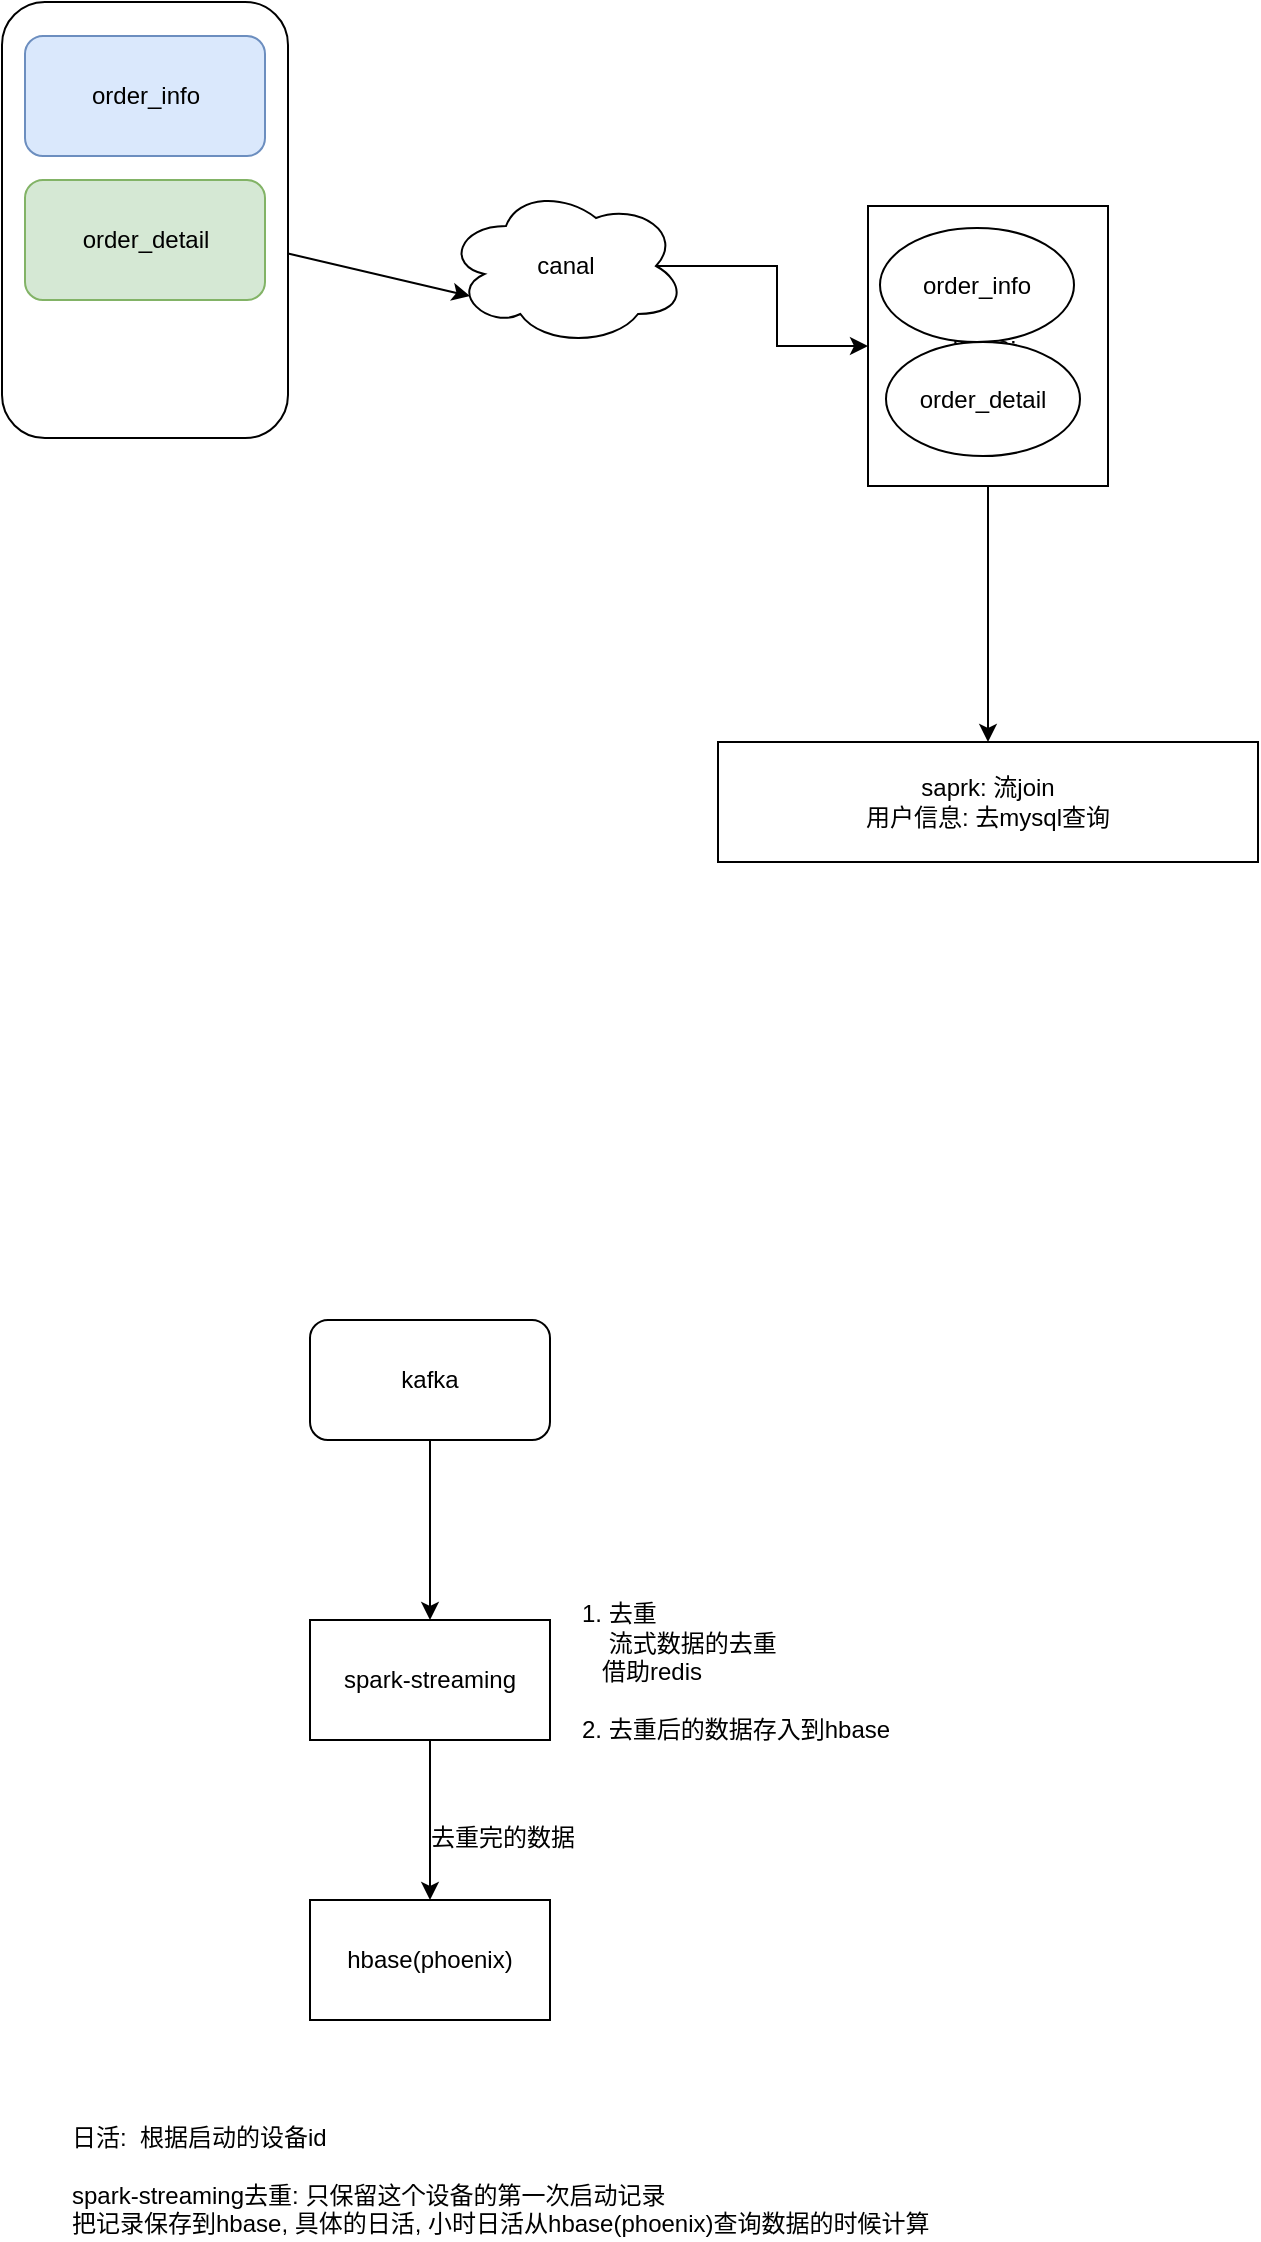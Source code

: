 <mxfile version="13.0.3" type="device" pages="6"><diagram id="ruZ9kAwGmxghLM6XpSH1" name="第 1 页"><mxGraphModel dx="926" dy="1796" grid="0" gridSize="10" guides="1" tooltips="1" connect="1" arrows="1" fold="1" page="1" pageScale="1" pageWidth="827" pageHeight="1169" math="0" shadow="0"><root><mxCell id="0"/><mxCell id="1" parent="0"/><mxCell id="-Avz1xJCeXcRrWB6h-_8-3" style="edgeStyle=orthogonalEdgeStyle;rounded=0;orthogonalLoop=1;jettySize=auto;html=1;exitX=0.5;exitY=1;exitDx=0;exitDy=0;entryX=0.5;entryY=0;entryDx=0;entryDy=0;" parent="1" source="-Avz1xJCeXcRrWB6h-_8-1" target="-Avz1xJCeXcRrWB6h-_8-2" edge="1"><mxGeometry relative="1" as="geometry"/></mxCell><mxCell id="-Avz1xJCeXcRrWB6h-_8-1" value="kafka" style="rounded=1;whiteSpace=wrap;html=1;" parent="1" vertex="1"><mxGeometry x="210" y="103" width="120" height="60" as="geometry"/></mxCell><mxCell id="-Avz1xJCeXcRrWB6h-_8-6" value="" style="edgeStyle=orthogonalEdgeStyle;rounded=0;orthogonalLoop=1;jettySize=auto;html=1;" parent="1" source="-Avz1xJCeXcRrWB6h-_8-2" target="-Avz1xJCeXcRrWB6h-_8-5" edge="1"><mxGeometry relative="1" as="geometry"/></mxCell><mxCell id="-Avz1xJCeXcRrWB6h-_8-2" value="spark-streaming" style="rounded=0;whiteSpace=wrap;html=1;" parent="1" vertex="1"><mxGeometry x="210" y="253" width="120" height="60" as="geometry"/></mxCell><mxCell id="-Avz1xJCeXcRrWB6h-_8-5" value="hbase(phoenix)" style="rounded=0;whiteSpace=wrap;html=1;" parent="1" vertex="1"><mxGeometry x="210" y="393" width="120" height="60" as="geometry"/></mxCell><mxCell id="-Avz1xJCeXcRrWB6h-_8-4" value="日活:&amp;nbsp; 根据启动的设备id&lt;br&gt;&lt;br&gt;spark-streaming去重: 只保留这个设备的第一次启动记录&lt;br&gt;把记录保存到hbase, 具体的日活, 小时日活从hbase(phoenix)查询数据的时候计算" style="text;html=1;align=left;verticalAlign=middle;resizable=0;points=[];autosize=1;" parent="1" vertex="1"><mxGeometry x="89" y="503" width="439" height="60" as="geometry"/></mxCell><mxCell id="-Avz1xJCeXcRrWB6h-_8-7" value="去重完的数据" style="text;html=1;align=center;verticalAlign=middle;resizable=0;points=[];autosize=1;" parent="1" vertex="1"><mxGeometry x="265" y="353" width="82" height="18" as="geometry"/></mxCell><mxCell id="-Avz1xJCeXcRrWB6h-_8-8" value="1. 去重&lt;br&gt;&amp;nbsp; &amp;nbsp; 流式数据的去重&lt;br&gt;&amp;nbsp; &amp;nbsp;借助redis&lt;br&gt;&lt;br&gt;2. 去重后的数据存入到hbase&lt;br&gt;&amp;nbsp;" style="text;html=1;align=left;verticalAlign=middle;resizable=0;points=[];autosize=1;" parent="1" vertex="1"><mxGeometry x="344" y="242" width="164" height="88" as="geometry"/></mxCell><mxCell id="9LwolkwMdfg3LmjE-R2D-2" value="" style="rounded=1;whiteSpace=wrap;html=1;" parent="1" vertex="1"><mxGeometry x="56" y="-556" width="143" height="218" as="geometry"/></mxCell><mxCell id="9LwolkwMdfg3LmjE-R2D-3" value="order_info" style="rounded=1;whiteSpace=wrap;html=1;fillColor=#dae8fc;strokeColor=#6c8ebf;" parent="1" vertex="1"><mxGeometry x="67.5" y="-539" width="120" height="60" as="geometry"/></mxCell><mxCell id="9LwolkwMdfg3LmjE-R2D-4" value="order_detail" style="rounded=1;whiteSpace=wrap;html=1;fillColor=#d5e8d4;strokeColor=#82b366;" parent="1" vertex="1"><mxGeometry x="67.5" y="-467" width="120" height="60" as="geometry"/></mxCell><mxCell id="9LwolkwMdfg3LmjE-R2D-9" style="edgeStyle=orthogonalEdgeStyle;rounded=0;orthogonalLoop=1;jettySize=auto;html=1;exitX=0.875;exitY=0.5;exitDx=0;exitDy=0;exitPerimeter=0;entryX=0;entryY=0.5;entryDx=0;entryDy=0;" parent="1" source="9LwolkwMdfg3LmjE-R2D-6" target="9LwolkwMdfg3LmjE-R2D-8" edge="1"><mxGeometry relative="1" as="geometry"/></mxCell><mxCell id="9LwolkwMdfg3LmjE-R2D-6" value="canal" style="ellipse;shape=cloud;whiteSpace=wrap;html=1;" parent="1" vertex="1"><mxGeometry x="278" y="-464" width="120" height="80" as="geometry"/></mxCell><mxCell id="9LwolkwMdfg3LmjE-R2D-7" value="" style="endArrow=classic;html=1;entryX=0.1;entryY=0.688;entryDx=0;entryDy=0;entryPerimeter=0;" parent="1" source="9LwolkwMdfg3LmjE-R2D-2" target="9LwolkwMdfg3LmjE-R2D-6" edge="1"><mxGeometry width="50" height="50" relative="1" as="geometry"><mxPoint x="385" y="-278" as="sourcePoint"/><mxPoint x="435" y="-328" as="targetPoint"/></mxGeometry></mxCell><mxCell id="9LwolkwMdfg3LmjE-R2D-11" value="" style="edgeStyle=orthogonalEdgeStyle;rounded=0;orthogonalLoop=1;jettySize=auto;html=1;" parent="1" source="9LwolkwMdfg3LmjE-R2D-8" target="9LwolkwMdfg3LmjE-R2D-10" edge="1"><mxGeometry relative="1" as="geometry"/></mxCell><mxCell id="9LwolkwMdfg3LmjE-R2D-8" value="kafka:&amp;nbsp;" style="rounded=0;whiteSpace=wrap;html=1;" parent="1" vertex="1"><mxGeometry x="489" y="-454" width="120" height="140" as="geometry"/></mxCell><mxCell id="9LwolkwMdfg3LmjE-R2D-10" value="saprk: 流join&lt;br&gt;用户信息: 去mysql查询" style="rounded=0;whiteSpace=wrap;html=1;" parent="1" vertex="1"><mxGeometry x="414" y="-186" width="270" height="60" as="geometry"/></mxCell><mxCell id="9LwolkwMdfg3LmjE-R2D-12" value="order_info" style="ellipse;whiteSpace=wrap;html=1;" parent="1" vertex="1"><mxGeometry x="495" y="-443" width="97" height="57" as="geometry"/></mxCell><mxCell id="9LwolkwMdfg3LmjE-R2D-13" value="order_detail" style="ellipse;whiteSpace=wrap;html=1;" parent="1" vertex="1"><mxGeometry x="498" y="-386" width="97" height="57" as="geometry"/></mxCell></root></mxGraphModel></diagram><diagram id="H9p1q81N6QcrOjoWzWjJ" name="第 2 页"><mxGraphModel dx="926" dy="627" grid="1" gridSize="10" guides="1" tooltips="1" connect="1" arrows="1" fold="1" page="1" pageScale="1" pageWidth="827" pageHeight="1169" math="0" shadow="0"><root><mxCell id="V-7Oqk-SBC6glsDVRpAv-0"/><mxCell id="V-7Oqk-SBC6glsDVRpAv-1" parent="V-7Oqk-SBC6glsDVRpAv-0"/><mxCell id="V-7Oqk-SBC6glsDVRpAv-4" style="edgeStyle=orthogonalEdgeStyle;rounded=0;orthogonalLoop=1;jettySize=auto;html=1;exitX=0.5;exitY=1;exitDx=0;exitDy=0;entryX=0.5;entryY=0;entryDx=0;entryDy=0;" parent="V-7Oqk-SBC6glsDVRpAv-1" source="V-7Oqk-SBC6glsDVRpAv-2" target="V-7Oqk-SBC6glsDVRpAv-3" edge="1"><mxGeometry relative="1" as="geometry"/></mxCell><mxCell id="V-7Oqk-SBC6glsDVRpAv-2" value="app" style="ellipse;whiteSpace=wrap;html=1;" parent="V-7Oqk-SBC6glsDVRpAv-1" vertex="1"><mxGeometry x="120" y="50" width="120" height="80" as="geometry"/></mxCell><mxCell id="V-7Oqk-SBC6glsDVRpAv-6" value="" style="edgeStyle=orthogonalEdgeStyle;rounded=0;orthogonalLoop=1;jettySize=auto;html=1;" parent="V-7Oqk-SBC6glsDVRpAv-1" source="V-7Oqk-SBC6glsDVRpAv-3" target="V-7Oqk-SBC6glsDVRpAv-5" edge="1"><mxGeometry relative="1" as="geometry"/></mxCell><mxCell id="V-7Oqk-SBC6glsDVRpAv-3" value="nginx" style="rounded=1;whiteSpace=wrap;html=1;" parent="V-7Oqk-SBC6glsDVRpAv-1" vertex="1"><mxGeometry x="120" y="220" width="120" height="60" as="geometry"/></mxCell><mxCell id="V-7Oqk-SBC6glsDVRpAv-8" value="" style="edgeStyle=orthogonalEdgeStyle;rounded=0;orthogonalLoop=1;jettySize=auto;html=1;" parent="V-7Oqk-SBC6glsDVRpAv-1" source="V-7Oqk-SBC6glsDVRpAv-5" target="V-7Oqk-SBC6glsDVRpAv-7" edge="1"><mxGeometry relative="1" as="geometry"/></mxCell><mxCell id="V-7Oqk-SBC6glsDVRpAv-5" value="logger服务器" style="rounded=1;whiteSpace=wrap;html=1;" parent="V-7Oqk-SBC6glsDVRpAv-1" vertex="1"><mxGeometry x="120" y="360" width="120" height="60" as="geometry"/></mxCell><mxCell id="V-7Oqk-SBC6glsDVRpAv-10" value="" style="edgeStyle=orthogonalEdgeStyle;rounded=0;orthogonalLoop=1;jettySize=auto;html=1;" parent="V-7Oqk-SBC6glsDVRpAv-1" source="V-7Oqk-SBC6glsDVRpAv-7" target="V-7Oqk-SBC6glsDVRpAv-9" edge="1"><mxGeometry relative="1" as="geometry"/></mxCell><mxCell id="V-7Oqk-SBC6glsDVRpAv-7" value="Kafka" style="rounded=1;whiteSpace=wrap;html=1;" parent="V-7Oqk-SBC6glsDVRpAv-1" vertex="1"><mxGeometry x="120" y="500" width="120" height="60" as="geometry"/></mxCell><mxCell id="V-7Oqk-SBC6glsDVRpAv-12" value="" style="edgeStyle=orthogonalEdgeStyle;rounded=0;orthogonalLoop=1;jettySize=auto;html=1;" parent="V-7Oqk-SBC6glsDVRpAv-1" source="V-7Oqk-SBC6glsDVRpAv-9" target="V-7Oqk-SBC6glsDVRpAv-11" edge="1"><mxGeometry relative="1" as="geometry"/></mxCell><mxCell id="V-7Oqk-SBC6glsDVRpAv-14" style="edgeStyle=orthogonalEdgeStyle;rounded=0;orthogonalLoop=1;jettySize=auto;html=1;exitX=1;exitY=0.25;exitDx=0;exitDy=0;entryX=0.07;entryY=0.4;entryDx=0;entryDy=0;entryPerimeter=0;" parent="V-7Oqk-SBC6glsDVRpAv-1" source="V-7Oqk-SBC6glsDVRpAv-9" target="V-7Oqk-SBC6glsDVRpAv-13" edge="1"><mxGeometry relative="1" as="geometry"/></mxCell><mxCell id="V-7Oqk-SBC6glsDVRpAv-9" value="SparkStreaming 启动去重, 只保留第一次启动的详情, 写入到hbase" style="rounded=1;whiteSpace=wrap;html=1;" parent="V-7Oqk-SBC6glsDVRpAv-1" vertex="1"><mxGeometry x="120" y="640" width="120" height="60" as="geometry"/></mxCell><mxCell id="V-7Oqk-SBC6glsDVRpAv-24" style="edgeStyle=orthogonalEdgeStyle;rounded=0;orthogonalLoop=1;jettySize=auto;html=1;exitX=0.5;exitY=1;exitDx=0;exitDy=0;entryX=0.5;entryY=0;entryDx=0;entryDy=0;" parent="V-7Oqk-SBC6glsDVRpAv-1" source="V-7Oqk-SBC6glsDVRpAv-11" target="V-7Oqk-SBC6glsDVRpAv-21" edge="1"><mxGeometry relative="1" as="geometry"/></mxCell><mxCell id="V-7Oqk-SBC6glsDVRpAv-11" value="hbasse" style="rounded=1;whiteSpace=wrap;html=1;" parent="V-7Oqk-SBC6glsDVRpAv-1" vertex="1"><mxGeometry x="120" y="780" width="120" height="60" as="geometry"/></mxCell><mxCell id="V-7Oqk-SBC6glsDVRpAv-15" style="edgeStyle=orthogonalEdgeStyle;rounded=0;orthogonalLoop=1;jettySize=auto;html=1;exitX=0.13;exitY=0.77;exitDx=0;exitDy=0;exitPerimeter=0;entryX=1;entryY=0.75;entryDx=0;entryDy=0;" parent="V-7Oqk-SBC6glsDVRpAv-1" source="V-7Oqk-SBC6glsDVRpAv-13" target="V-7Oqk-SBC6glsDVRpAv-9" edge="1"><mxGeometry relative="1" as="geometry"/></mxCell><mxCell id="V-7Oqk-SBC6glsDVRpAv-13" value="redis" style="ellipse;shape=cloud;whiteSpace=wrap;html=1;" parent="V-7Oqk-SBC6glsDVRpAv-1" vertex="1"><mxGeometry x="294" y="610" width="120" height="80" as="geometry"/></mxCell><mxCell id="V-7Oqk-SBC6glsDVRpAv-16" value="Actor" style="shape=umlActor;verticalLabelPosition=bottom;labelBackgroundColor=#ffffff;verticalAlign=top;html=1;outlineConnect=0;" parent="V-7Oqk-SBC6glsDVRpAv-1" vertex="1"><mxGeometry x="610" y="910" width="30" height="60" as="geometry"/></mxCell><mxCell id="V-7Oqk-SBC6glsDVRpAv-19" style="edgeStyle=orthogonalEdgeStyle;rounded=0;orthogonalLoop=1;jettySize=auto;html=1;exitX=1;exitY=0.5;exitDx=0;exitDy=0;entryX=0;entryY=0.333;entryDx=0;entryDy=0;entryPerimeter=0;" parent="V-7Oqk-SBC6glsDVRpAv-1" source="V-7Oqk-SBC6glsDVRpAv-17" target="V-7Oqk-SBC6glsDVRpAv-16" edge="1"><mxGeometry relative="1" as="geometry"/></mxCell><mxCell id="V-7Oqk-SBC6glsDVRpAv-17" value="前端" style="shape=process;whiteSpace=wrap;html=1;backgroundOutline=1;" parent="V-7Oqk-SBC6glsDVRpAv-1" vertex="1"><mxGeometry x="390" y="900" width="120" height="60" as="geometry"/></mxCell><mxCell id="V-7Oqk-SBC6glsDVRpAv-23" style="edgeStyle=orthogonalEdgeStyle;rounded=0;orthogonalLoop=1;jettySize=auto;html=1;exitX=1;exitY=0.5;exitDx=0;exitDy=0;" parent="V-7Oqk-SBC6glsDVRpAv-1" source="V-7Oqk-SBC6glsDVRpAv-21" target="V-7Oqk-SBC6glsDVRpAv-17" edge="1"><mxGeometry relative="1" as="geometry"/></mxCell><mxCell id="V-7Oqk-SBC6glsDVRpAv-21" value="tomcat服务器&lt;br&gt;提供访问接口, 给前端" style="rounded=1;whiteSpace=wrap;html=1;" parent="V-7Oqk-SBC6glsDVRpAv-1" vertex="1"><mxGeometry x="120" y="910" width="120" height="60" as="geometry"/></mxCell><mxCell id="V-7Oqk-SBC6glsDVRpAv-25" value="json" style="text;html=1;align=center;verticalAlign=middle;resizable=0;points=[];autosize=1;" parent="V-7Oqk-SBC6glsDVRpAv-1" vertex="1"><mxGeometry x="290" y="910" width="40" height="20" as="geometry"/></mxCell></root></mxGraphModel></diagram><diagram id="JGQwTKk-5txc2WlatqfH" name="第 3 页"><mxGraphModel dx="926" dy="627" grid="1" gridSize="10" guides="1" tooltips="1" connect="1" arrows="1" fold="1" page="1" pageScale="1" pageWidth="827" pageHeight="1169" math="0" shadow="0"><root><mxCell id="qjzmPY2KwQJCeibs7ZrW-0"/><mxCell id="qjzmPY2KwQJCeibs7ZrW-1" parent="qjzmPY2KwQJCeibs7ZrW-0"/><mxCell id="qjzmPY2KwQJCeibs7ZrW-2" value="&lt;font style=&quot;font-size: 18px&quot;&gt;自己访问mysql:&amp;nbsp; 加载驱动, 获取PrepareState, 执行, 解析resultSet&lt;/font&gt;" style="text;html=1;align=center;verticalAlign=middle;resizable=0;points=[];autosize=1;" parent="qjzmPY2KwQJCeibs7ZrW-1" vertex="1"><mxGeometry x="10" y="20" width="540" height="20" as="geometry"/></mxCell><mxCell id="qjzmPY2KwQJCeibs7ZrW-6" value="&lt;font style=&quot;font-size: 18px&quot;&gt;1. sql语句需要开发者自己来完成&lt;br&gt;2. 如何把解析好的结果给开发者?&lt;br&gt;&amp;nbsp; &amp;nbsp; &amp;nbsp; &amp;nbsp;通过开发自己来定义接口, 通过接口中的方法来返回最终的结果&lt;br&gt;&lt;/font&gt;" style="rounded=1;whiteSpace=wrap;html=1;fillColor=#fff2cc;strokeColor=#d6b656;align=left;" parent="qjzmPY2KwQJCeibs7ZrW-1" vertex="1"><mxGeometry x="10" y="60" width="581" height="60" as="geometry"/></mxCell></root></mxGraphModel></diagram><diagram id="6U7BGbibSFs0POZ5bG2E" name="第 4 页"><mxGraphModel dx="926" dy="627" grid="0" gridSize="10" guides="1" tooltips="1" connect="1" arrows="1" fold="1" page="1" pageScale="1" pageWidth="827" pageHeight="1169" math="0" shadow="0"><root><mxCell id="XvxeRoeV-5-Q_rss83Fa-0"/><mxCell id="XvxeRoeV-5-Q_rss83Fa-1" parent="XvxeRoeV-5-Q_rss83Fa-0"/><mxCell id="XvxeRoeV-5-Q_rss83Fa-4" style="edgeStyle=orthogonalEdgeStyle;rounded=0;orthogonalLoop=1;jettySize=auto;html=1;exitX=1;exitY=0.5;exitDx=0;exitDy=0;entryX=0;entryY=0.5;entryDx=0;entryDy=0;" parent="XvxeRoeV-5-Q_rss83Fa-1" source="XvxeRoeV-5-Q_rss83Fa-2" target="XvxeRoeV-5-Q_rss83Fa-3" edge="1"><mxGeometry relative="1" as="geometry"/></mxCell><mxCell id="XvxeRoeV-5-Q_rss83Fa-2" value="msyql" style="shape=cylinder;whiteSpace=wrap;html=1;boundedLbl=1;backgroundOutline=1;" parent="XvxeRoeV-5-Q_rss83Fa-1" vertex="1"><mxGeometry x="100" y="120" width="60" height="80" as="geometry"/></mxCell><mxCell id="XvxeRoeV-5-Q_rss83Fa-3" value="" style="rounded=1;whiteSpace=wrap;html=1;" parent="XvxeRoeV-5-Q_rss83Fa-1" vertex="1"><mxGeometry x="270" y="130" width="256" height="60" as="geometry"/></mxCell><mxCell id="XvxeRoeV-5-Q_rss83Fa-5" value="canal" style="text;html=1;align=center;verticalAlign=middle;resizable=0;points=[];autosize=1;" parent="XvxeRoeV-5-Q_rss83Fa-1" vertex="1"><mxGeometry x="275" y="110" width="40" height="20" as="geometry"/></mxCell><mxCell id="XvxeRoeV-5-Q_rss83Fa-6" value="模拟数据" style="text;html=1;align=center;verticalAlign=middle;resizable=0;points=[];autosize=1;" parent="XvxeRoeV-5-Q_rss83Fa-1" vertex="1"><mxGeometry x="33" y="61" width="58" height="18" as="geometry"/></mxCell><mxCell id="XvxeRoeV-5-Q_rss83Fa-7" value="" style="shape=flexArrow;endArrow=classic;html=1;" parent="XvxeRoeV-5-Q_rss83Fa-1" edge="1"><mxGeometry width="50" height="50" relative="1" as="geometry"><mxPoint x="81" y="85" as="sourcePoint"/><mxPoint x="99" y="170" as="targetPoint"/></mxGeometry></mxCell><mxCell id="XvxeRoeV-5-Q_rss83Fa-8" value="实例" style="ellipse;whiteSpace=wrap;html=1;fillColor=#ffe6cc;strokeColor=#d79b00;" parent="XvxeRoeV-5-Q_rss83Fa-1" vertex="1"><mxGeometry x="287" y="144" width="52" height="40" as="geometry"/></mxCell><mxCell id="XvxeRoeV-5-Q_rss83Fa-11" style="edgeStyle=orthogonalEdgeStyle;rounded=0;orthogonalLoop=1;jettySize=auto;html=1;exitX=0.5;exitY=1;exitDx=0;exitDy=0;" parent="XvxeRoeV-5-Q_rss83Fa-1" source="XvxeRoeV-5-Q_rss83Fa-9" target="XvxeRoeV-5-Q_rss83Fa-10" edge="1"><mxGeometry relative="1" as="geometry"/></mxCell><mxCell id="XvxeRoeV-5-Q_rss83Fa-9" value="实例" style="ellipse;whiteSpace=wrap;html=1;fillColor=#ffe6cc;strokeColor=#d79b00;" parent="XvxeRoeV-5-Q_rss83Fa-1" vertex="1"><mxGeometry x="352" y="144" width="52" height="40" as="geometry"/></mxCell><mxCell id="XvxeRoeV-5-Q_rss83Fa-13" style="edgeStyle=orthogonalEdgeStyle;rounded=0;orthogonalLoop=1;jettySize=auto;html=1;exitX=0.5;exitY=1;exitDx=0;exitDy=0;entryX=0.5;entryY=0;entryDx=0;entryDy=0;" parent="XvxeRoeV-5-Q_rss83Fa-1" source="XvxeRoeV-5-Q_rss83Fa-10" target="XvxeRoeV-5-Q_rss83Fa-12" edge="1"><mxGeometry relative="1" as="geometry"/></mxCell><mxCell id="XvxeRoeV-5-Q_rss83Fa-10" value="canal客户端" style="rounded=1;whiteSpace=wrap;html=1;" parent="XvxeRoeV-5-Q_rss83Fa-1" vertex="1"><mxGeometry x="307" y="294" width="120" height="60" as="geometry"/></mxCell><mxCell id="XvxeRoeV-5-Q_rss83Fa-12" value="kafka集群" style="rounded=1;whiteSpace=wrap;html=1;" parent="XvxeRoeV-5-Q_rss83Fa-1" vertex="1"><mxGeometry x="307" y="406" width="120" height="60" as="geometry"/></mxCell></root></mxGraphModel></diagram><diagram id="aArcYpWBoNvKd4bPnlil" name="第 5 页"><mxGraphModel dx="926" dy="627" grid="0" gridSize="10" guides="1" tooltips="1" connect="1" arrows="1" fold="1" page="1" pageScale="1" pageWidth="827" pageHeight="1169" math="0" shadow="0"><root><mxCell id="Im33GTTE6wMWCVEsmNNe-0"/><mxCell id="Im33GTTE6wMWCVEsmNNe-1" parent="Im33GTTE6wMWCVEsmNNe-0"/><mxCell id="Im33GTTE6wMWCVEsmNNe-2" value="" style="rounded=0;whiteSpace=wrap;html=1;fillColor=#dae8fc;strokeColor=#6c8ebf;" parent="Im33GTTE6wMWCVEsmNNe-1" vertex="1"><mxGeometry x="67" y="125" width="722" height="300" as="geometry"/></mxCell><mxCell id="Im33GTTE6wMWCVEsmNNe-3" value="message: 是多条sql导致变化" style="text;html=1;strokeColor=none;fillColor=none;align=center;verticalAlign=middle;whiteSpace=wrap;rounded=0;" parent="Im33GTTE6wMWCVEsmNNe-1" vertex="1"><mxGeometry x="78" y="125" width="178" height="20" as="geometry"/></mxCell><mxCell id="Im33GTTE6wMWCVEsmNNe-4" value="" style="rounded=1;whiteSpace=wrap;html=1;fillColor=#fff2cc;strokeColor=#d6b656;" parent="Im33GTTE6wMWCVEsmNNe-1" vertex="1"><mxGeometry x="83" y="158" width="339" height="248" as="geometry"/></mxCell><mxCell id="Im33GTTE6wMWCVEsmNNe-5" value="Entry:&amp;nbsp; 一条sql导致的变化" style="text;html=1;strokeColor=none;fillColor=none;align=center;verticalAlign=middle;whiteSpace=wrap;rounded=0;" parent="Im33GTTE6wMWCVEsmNNe-1" vertex="1"><mxGeometry x="78" y="172" width="178" height="20" as="geometry"/></mxCell><mxCell id="Im33GTTE6wMWCVEsmNNe-6" value="" style="rounded=1;whiteSpace=wrap;html=1;fillColor=#fff2cc;strokeColor=#d6b656;" parent="Im33GTTE6wMWCVEsmNNe-1" vertex="1"><mxGeometry x="457" y="156" width="322" height="249" as="geometry"/></mxCell><mxCell id="Im33GTTE6wMWCVEsmNNe-7" value="Entry:&amp;nbsp; 一条sql导致的变化" style="text;html=1;strokeColor=none;fillColor=none;align=center;verticalAlign=middle;whiteSpace=wrap;rounded=0;" parent="Im33GTTE6wMWCVEsmNNe-1" vertex="1"><mxGeometry x="460" y="168" width="178" height="20" as="geometry"/></mxCell><mxCell id="Im33GTTE6wMWCVEsmNNe-8" value="" style="rounded=1;whiteSpace=wrap;html=1;fillColor=#d5e8d4;strokeColor=#82b366;" parent="Im33GTTE6wMWCVEsmNNe-1" vertex="1"><mxGeometry x="91" y="197" width="318" height="187" as="geometry"/></mxCell><mxCell id="Im33GTTE6wMWCVEsmNNe-9" value="StoreValue:&amp;nbsp; 这条sql'变化的所有数据" style="text;html=1;strokeColor=none;fillColor=none;align=center;verticalAlign=middle;whiteSpace=wrap;rounded=0;" parent="Im33GTTE6wMWCVEsmNNe-1" vertex="1"><mxGeometry x="101" y="207" width="228" height="20" as="geometry"/></mxCell><mxCell id="Im33GTTE6wMWCVEsmNNe-10" value="" style="rounded=1;whiteSpace=wrap;html=1;fillColor=#e1d5e7;strokeColor=#9673a6;" parent="Im33GTTE6wMWCVEsmNNe-1" vertex="1"><mxGeometry x="97" y="236" width="308" height="140" as="geometry"/></mxCell><mxCell id="Im33GTTE6wMWCVEsmNNe-11" value="RowChange: 多行数据的变化" style="text;html=1;strokeColor=none;fillColor=none;align=center;verticalAlign=middle;whiteSpace=wrap;rounded=0;" parent="Im33GTTE6wMWCVEsmNNe-1" vertex="1"><mxGeometry x="85" y="236" width="228" height="20" as="geometry"/></mxCell><mxCell id="Im33GTTE6wMWCVEsmNNe-12" value="" style="rounded=1;whiteSpace=wrap;html=1;" parent="Im33GTTE6wMWCVEsmNNe-1" vertex="1"><mxGeometry x="107" y="256" width="295" height="43" as="geometry"/></mxCell><mxCell id="Im33GTTE6wMWCVEsmNNe-13" value="RowData: 一行数据" style="text;html=1;strokeColor=none;fillColor=none;align=center;verticalAlign=middle;whiteSpace=wrap;rounded=0;" parent="Im33GTTE6wMWCVEsmNNe-1" vertex="1"><mxGeometry x="85" y="256" width="228" height="20" as="geometry"/></mxCell><mxCell id="Im33GTTE6wMWCVEsmNNe-14" value="" style="rounded=1;whiteSpace=wrap;html=1;" parent="Im33GTTE6wMWCVEsmNNe-1" vertex="1"><mxGeometry x="105" y="304" width="295" height="43" as="geometry"/></mxCell><mxCell id="Im33GTTE6wMWCVEsmNNe-15" value="RowData: 一行数据" style="text;html=1;strokeColor=none;fillColor=none;align=center;verticalAlign=middle;whiteSpace=wrap;rounded=0;" parent="Im33GTTE6wMWCVEsmNNe-1" vertex="1"><mxGeometry x="83" y="304" width="228" height="20" as="geometry"/></mxCell><mxCell id="Im33GTTE6wMWCVEsmNNe-16" value="列" style="rounded=1;whiteSpace=wrap;html=1;fillColor=#008a00;strokeColor=#005700;fontColor=#ffffff;" parent="Im33GTTE6wMWCVEsmNNe-1" vertex="1"><mxGeometry x="133" y="278" width="55" height="21" as="geometry"/></mxCell><mxCell id="Im33GTTE6wMWCVEsmNNe-17" value="列" style="rounded=1;whiteSpace=wrap;html=1;fillColor=#008a00;strokeColor=#005700;fontColor=#ffffff;" parent="Im33GTTE6wMWCVEsmNNe-1" vertex="1"><mxGeometry x="196" y="278" width="55" height="21" as="geometry"/></mxCell><mxCell id="Im33GTTE6wMWCVEsmNNe-18" value="列" style="rounded=1;whiteSpace=wrap;html=1;fillColor=#008a00;strokeColor=#005700;fontColor=#ffffff;" parent="Im33GTTE6wMWCVEsmNNe-1" vertex="1"><mxGeometry x="264" y="276" width="55" height="21" as="geometry"/></mxCell><mxCell id="Im33GTTE6wMWCVEsmNNe-19" value="" style="rounded=1;whiteSpace=wrap;html=1;fillColor=#008a00;strokeColor=#005700;fontColor=#ffffff;" parent="Im33GTTE6wMWCVEsmNNe-1" vertex="1"><mxGeometry x="127" y="324" width="55" height="21" as="geometry"/></mxCell><mxCell id="Im33GTTE6wMWCVEsmNNe-20" value="" style="rounded=1;whiteSpace=wrap;html=1;fillColor=#008a00;strokeColor=#005700;fontColor=#ffffff;" parent="Im33GTTE6wMWCVEsmNNe-1" vertex="1"><mxGeometry x="190" y="324" width="55" height="21" as="geometry"/></mxCell><mxCell id="Im33GTTE6wMWCVEsmNNe-21" value="" style="rounded=1;whiteSpace=wrap;html=1;fillColor=#008a00;strokeColor=#005700;fontColor=#ffffff;" parent="Im33GTTE6wMWCVEsmNNe-1" vertex="1"><mxGeometry x="258" y="322" width="55" height="21" as="geometry"/></mxCell></root></mxGraphModel></diagram><diagram id="y53l8WD1aAV3cPnF4gkP" name="第 6 页"><mxGraphModel dx="639" dy="1601" grid="1" gridSize="10" guides="1" tooltips="1" connect="1" arrows="1" fold="1" page="1" pageScale="1" pageWidth="827" pageHeight="1169" math="0" shadow="0"><root><mxCell id="-Wy3nsdDhbzgaM2WLpZF-0"/><mxCell id="-Wy3nsdDhbzgaM2WLpZF-1" parent="-Wy3nsdDhbzgaM2WLpZF-0"/><mxCell id="wNMTGPWydi2kyrQqfMoh-5" value="" style="edgeStyle=orthogonalEdgeStyle;rounded=0;orthogonalLoop=1;jettySize=auto;html=1;" edge="1" parent="-Wy3nsdDhbzgaM2WLpZF-1" source="wNMTGPWydi2kyrQqfMoh-0" target="wNMTGPWydi2kyrQqfMoh-4"><mxGeometry relative="1" as="geometry"/></mxCell><mxCell id="wNMTGPWydi2kyrQqfMoh-0" value="2" style="rounded=1;whiteSpace=wrap;html=1;" vertex="1" parent="-Wy3nsdDhbzgaM2WLpZF-1"><mxGeometry x="70" y="80" width="120" height="60" as="geometry"/></mxCell><mxCell id="wNMTGPWydi2kyrQqfMoh-7" value="" style="edgeStyle=orthogonalEdgeStyle;rounded=0;orthogonalLoop=1;jettySize=auto;html=1;" edge="1" parent="-Wy3nsdDhbzgaM2WLpZF-1" source="wNMTGPWydi2kyrQqfMoh-4" target="wNMTGPWydi2kyrQqfMoh-6"><mxGeometry relative="1" as="geometry"/></mxCell><mxCell id="wNMTGPWydi2kyrQqfMoh-4" value="3" style="rounded=1;whiteSpace=wrap;html=1;" vertex="1" parent="-Wy3nsdDhbzgaM2WLpZF-1"><mxGeometry x="220" y="80" width="120" height="60" as="geometry"/></mxCell><mxCell id="wNMTGPWydi2kyrQqfMoh-6" value="1" style="rounded=1;whiteSpace=wrap;html=1;" vertex="1" parent="-Wy3nsdDhbzgaM2WLpZF-1"><mxGeometry x="380" y="80" width="120" height="60" as="geometry"/></mxCell><mxCell id="wNMTGPWydi2kyrQqfMoh-1" value="order_info" style="text;html=1;align=center;verticalAlign=middle;resizable=0;points=[];autosize=1;" vertex="1" parent="-Wy3nsdDhbzgaM2WLpZF-1"><mxGeometry x="68" y="52" width="70" height="20" as="geometry"/></mxCell><mxCell id="wNMTGPWydi2kyrQqfMoh-3" value="order_detail" style="text;html=1;align=center;verticalAlign=middle;resizable=0;points=[];autosize=1;" vertex="1" parent="-Wy3nsdDhbzgaM2WLpZF-1"><mxGeometry x="63" y="160" width="80" height="20" as="geometry"/></mxCell><mxCell id="wNMTGPWydi2kyrQqfMoh-20" value="" style="edgeStyle=orthogonalEdgeStyle;rounded=0;orthogonalLoop=1;jettySize=auto;html=1;" edge="1" parent="-Wy3nsdDhbzgaM2WLpZF-1" source="wNMTGPWydi2kyrQqfMoh-21" target="wNMTGPWydi2kyrQqfMoh-23"><mxGeometry relative="1" as="geometry"/></mxCell><mxCell id="wNMTGPWydi2kyrQqfMoh-21" value="order_2 order_3" style="rounded=1;whiteSpace=wrap;html=1;" vertex="1" parent="-Wy3nsdDhbzgaM2WLpZF-1"><mxGeometry x="68" y="190" width="120" height="60" as="geometry"/></mxCell><mxCell id="wNMTGPWydi2kyrQqfMoh-22" value="" style="edgeStyle=orthogonalEdgeStyle;rounded=0;orthogonalLoop=1;jettySize=auto;html=1;" edge="1" parent="-Wy3nsdDhbzgaM2WLpZF-1" source="wNMTGPWydi2kyrQqfMoh-23" target="wNMTGPWydi2kyrQqfMoh-24"><mxGeometry relative="1" as="geometry"/></mxCell><mxCell id="wNMTGPWydi2kyrQqfMoh-23" value="order_1&amp;nbsp; order_2" style="rounded=1;whiteSpace=wrap;html=1;" vertex="1" parent="-Wy3nsdDhbzgaM2WLpZF-1"><mxGeometry x="218" y="190" width="120" height="60" as="geometry"/></mxCell><mxCell id="wNMTGPWydi2kyrQqfMoh-24" value="order_1&amp;nbsp; order_1 order_3" style="rounded=1;whiteSpace=wrap;html=1;" vertex="1" parent="-Wy3nsdDhbzgaM2WLpZF-1"><mxGeometry x="378" y="190" width="120" height="60" as="geometry"/></mxCell><mxCell id="wNMTGPWydi2kyrQqfMoh-25" value="1" style="rounded=1;whiteSpace=wrap;html=1;" vertex="1" parent="-Wy3nsdDhbzgaM2WLpZF-1"><mxGeometry x="70" width="430" height="40" as="geometry"/></mxCell><mxCell id="wNMTGPWydi2kyrQqfMoh-26" value="order_info缓存" style="text;html=1;align=center;verticalAlign=middle;resizable=0;points=[];autosize=1;" vertex="1" parent="-Wy3nsdDhbzgaM2WLpZF-1"><mxGeometry x="68" y="-20" width="90" height="20" as="geometry"/></mxCell><mxCell id="wNMTGPWydi2kyrQqfMoh-27" value="2: 一旦join后, 可以删" style="rounded=1;whiteSpace=wrap;html=1;" vertex="1" parent="-Wy3nsdDhbzgaM2WLpZF-1"><mxGeometry x="71" y="290" width="440" height="70" as="geometry"/></mxCell><mxCell id="wNMTGPWydi2kyrQqfMoh-28" value="order_detail" style="text;html=1;align=center;verticalAlign=middle;resizable=0;points=[];autosize=1;" vertex="1" parent="-Wy3nsdDhbzgaM2WLpZF-1"><mxGeometry x="50" y="370" width="80" height="20" as="geometry"/></mxCell></root></mxGraphModel></diagram></mxfile>